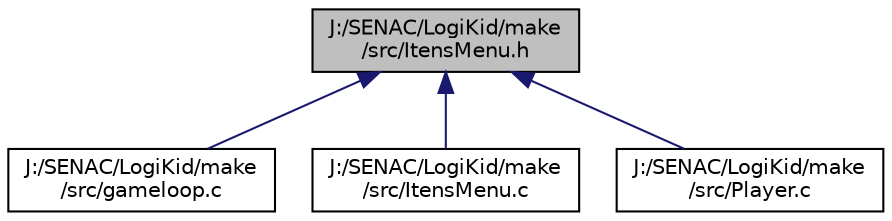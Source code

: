 digraph "J:/SENAC/LogiKid/make/src/ItensMenu.h"
{
  edge [fontname="Helvetica",fontsize="10",labelfontname="Helvetica",labelfontsize="10"];
  node [fontname="Helvetica",fontsize="10",shape=record];
  Node1 [label="J:/SENAC/LogiKid/make\l/src/ItensMenu.h",height=0.2,width=0.4,color="black", fillcolor="grey75", style="filled" fontcolor="black"];
  Node1 -> Node2 [dir="back",color="midnightblue",fontsize="10",style="solid"];
  Node2 [label="J:/SENAC/LogiKid/make\l/src/gameloop.c",height=0.2,width=0.4,color="black", fillcolor="white", style="filled",URL="$gameloop_8c.html"];
  Node1 -> Node3 [dir="back",color="midnightblue",fontsize="10",style="solid"];
  Node3 [label="J:/SENAC/LogiKid/make\l/src/ItensMenu.c",height=0.2,width=0.4,color="black", fillcolor="white", style="filled",URL="$_itens_menu_8c.html"];
  Node1 -> Node4 [dir="back",color="midnightblue",fontsize="10",style="solid"];
  Node4 [label="J:/SENAC/LogiKid/make\l/src/Player.c",height=0.2,width=0.4,color="black", fillcolor="white", style="filled",URL="$_player_8c.html"];
}

